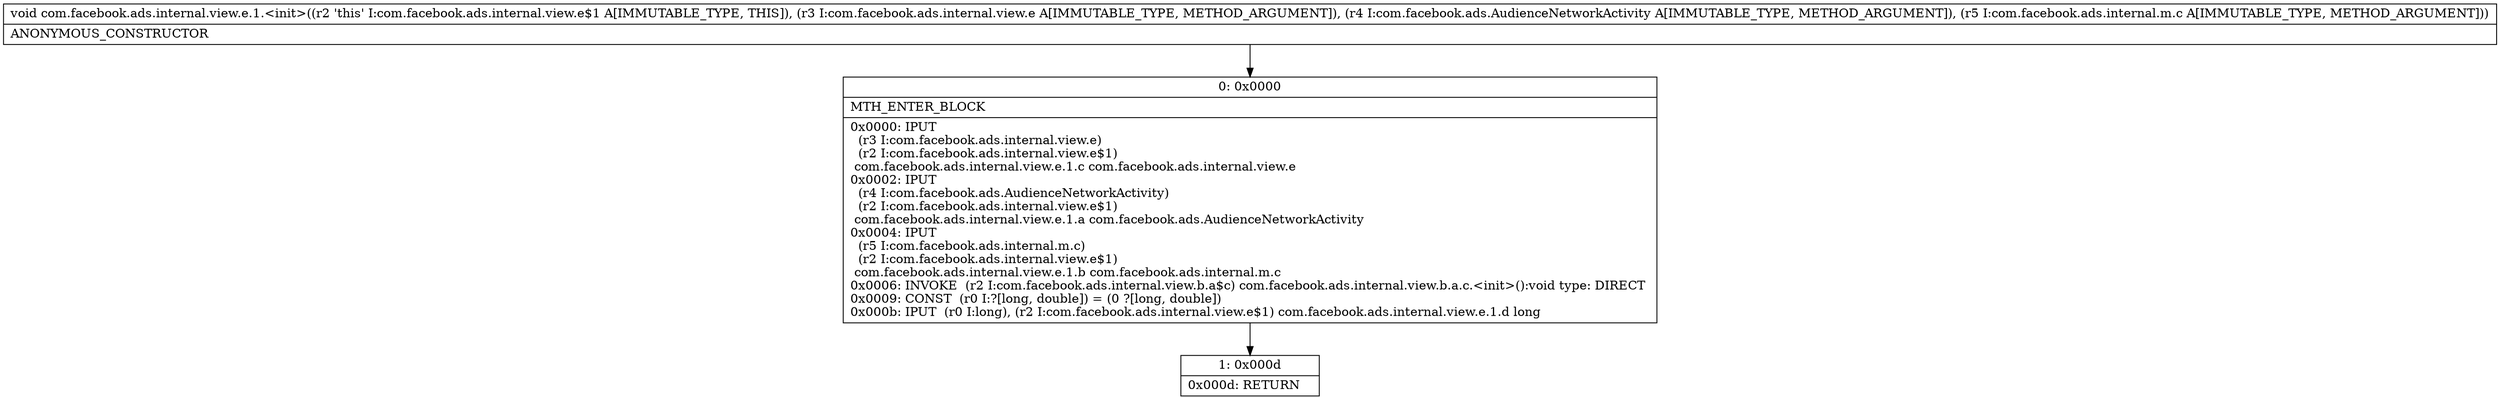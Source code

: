 digraph "CFG forcom.facebook.ads.internal.view.e.1.\<init\>(Lcom\/facebook\/ads\/internal\/view\/e;Lcom\/facebook\/ads\/AudienceNetworkActivity;Lcom\/facebook\/ads\/internal\/m\/c;)V" {
Node_0 [shape=record,label="{0\:\ 0x0000|MTH_ENTER_BLOCK\l|0x0000: IPUT  \l  (r3 I:com.facebook.ads.internal.view.e)\l  (r2 I:com.facebook.ads.internal.view.e$1)\l com.facebook.ads.internal.view.e.1.c com.facebook.ads.internal.view.e \l0x0002: IPUT  \l  (r4 I:com.facebook.ads.AudienceNetworkActivity)\l  (r2 I:com.facebook.ads.internal.view.e$1)\l com.facebook.ads.internal.view.e.1.a com.facebook.ads.AudienceNetworkActivity \l0x0004: IPUT  \l  (r5 I:com.facebook.ads.internal.m.c)\l  (r2 I:com.facebook.ads.internal.view.e$1)\l com.facebook.ads.internal.view.e.1.b com.facebook.ads.internal.m.c \l0x0006: INVOKE  (r2 I:com.facebook.ads.internal.view.b.a$c) com.facebook.ads.internal.view.b.a.c.\<init\>():void type: DIRECT \l0x0009: CONST  (r0 I:?[long, double]) = (0 ?[long, double]) \l0x000b: IPUT  (r0 I:long), (r2 I:com.facebook.ads.internal.view.e$1) com.facebook.ads.internal.view.e.1.d long \l}"];
Node_1 [shape=record,label="{1\:\ 0x000d|0x000d: RETURN   \l}"];
MethodNode[shape=record,label="{void com.facebook.ads.internal.view.e.1.\<init\>((r2 'this' I:com.facebook.ads.internal.view.e$1 A[IMMUTABLE_TYPE, THIS]), (r3 I:com.facebook.ads.internal.view.e A[IMMUTABLE_TYPE, METHOD_ARGUMENT]), (r4 I:com.facebook.ads.AudienceNetworkActivity A[IMMUTABLE_TYPE, METHOD_ARGUMENT]), (r5 I:com.facebook.ads.internal.m.c A[IMMUTABLE_TYPE, METHOD_ARGUMENT]))  | ANONYMOUS_CONSTRUCTOR\l}"];
MethodNode -> Node_0;
Node_0 -> Node_1;
}

